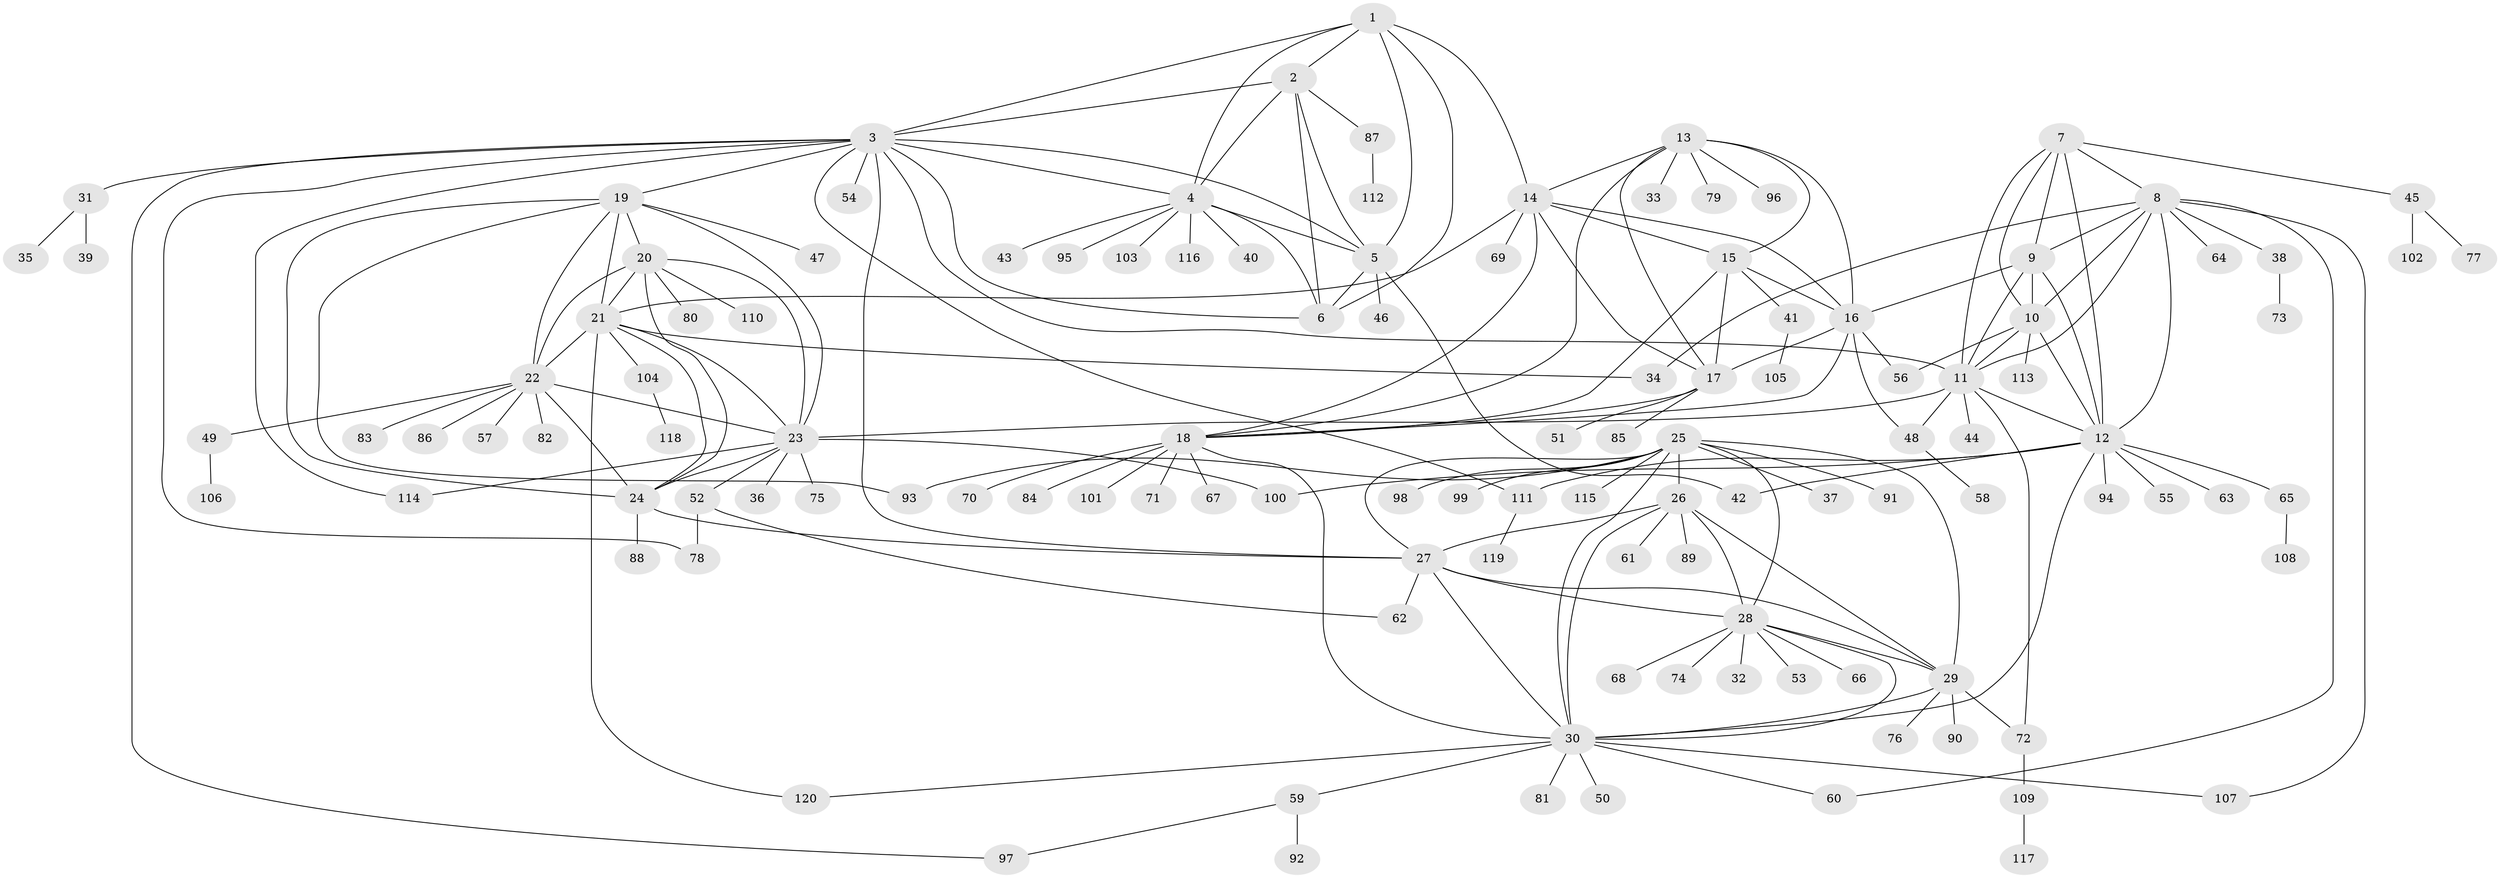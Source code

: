 // coarse degree distribution, {6: 0.0958904109589041, 11: 0.0273972602739726, 7: 0.0547945205479452, 3: 0.0273972602739726, 8: 0.0273972602739726, 4: 0.0273972602739726, 5: 0.0273972602739726, 9: 0.0547945205479452, 10: 0.0136986301369863, 12: 0.0136986301369863, 2: 0.2465753424657534, 1: 0.3835616438356164}
// Generated by graph-tools (version 1.1) at 2025/52/03/04/25 22:52:25]
// undirected, 120 vertices, 190 edges
graph export_dot {
  node [color=gray90,style=filled];
  1;
  2;
  3;
  4;
  5;
  6;
  7;
  8;
  9;
  10;
  11;
  12;
  13;
  14;
  15;
  16;
  17;
  18;
  19;
  20;
  21;
  22;
  23;
  24;
  25;
  26;
  27;
  28;
  29;
  30;
  31;
  32;
  33;
  34;
  35;
  36;
  37;
  38;
  39;
  40;
  41;
  42;
  43;
  44;
  45;
  46;
  47;
  48;
  49;
  50;
  51;
  52;
  53;
  54;
  55;
  56;
  57;
  58;
  59;
  60;
  61;
  62;
  63;
  64;
  65;
  66;
  67;
  68;
  69;
  70;
  71;
  72;
  73;
  74;
  75;
  76;
  77;
  78;
  79;
  80;
  81;
  82;
  83;
  84;
  85;
  86;
  87;
  88;
  89;
  90;
  91;
  92;
  93;
  94;
  95;
  96;
  97;
  98;
  99;
  100;
  101;
  102;
  103;
  104;
  105;
  106;
  107;
  108;
  109;
  110;
  111;
  112;
  113;
  114;
  115;
  116;
  117;
  118;
  119;
  120;
  1 -- 2;
  1 -- 3;
  1 -- 4;
  1 -- 5;
  1 -- 6;
  1 -- 14;
  2 -- 3;
  2 -- 4;
  2 -- 5;
  2 -- 6;
  2 -- 87;
  3 -- 4;
  3 -- 5;
  3 -- 6;
  3 -- 11;
  3 -- 19;
  3 -- 27;
  3 -- 31;
  3 -- 54;
  3 -- 78;
  3 -- 97;
  3 -- 111;
  3 -- 114;
  4 -- 5;
  4 -- 6;
  4 -- 40;
  4 -- 43;
  4 -- 95;
  4 -- 103;
  4 -- 116;
  5 -- 6;
  5 -- 42;
  5 -- 46;
  7 -- 8;
  7 -- 9;
  7 -- 10;
  7 -- 11;
  7 -- 12;
  7 -- 45;
  8 -- 9;
  8 -- 10;
  8 -- 11;
  8 -- 12;
  8 -- 34;
  8 -- 38;
  8 -- 60;
  8 -- 64;
  8 -- 107;
  9 -- 10;
  9 -- 11;
  9 -- 12;
  9 -- 16;
  10 -- 11;
  10 -- 12;
  10 -- 56;
  10 -- 113;
  11 -- 12;
  11 -- 23;
  11 -- 44;
  11 -- 48;
  11 -- 72;
  12 -- 30;
  12 -- 42;
  12 -- 55;
  12 -- 63;
  12 -- 65;
  12 -- 94;
  12 -- 100;
  12 -- 111;
  13 -- 14;
  13 -- 15;
  13 -- 16;
  13 -- 17;
  13 -- 18;
  13 -- 33;
  13 -- 79;
  13 -- 96;
  14 -- 15;
  14 -- 16;
  14 -- 17;
  14 -- 18;
  14 -- 21;
  14 -- 69;
  15 -- 16;
  15 -- 17;
  15 -- 18;
  15 -- 41;
  16 -- 17;
  16 -- 18;
  16 -- 48;
  16 -- 56;
  17 -- 18;
  17 -- 51;
  17 -- 85;
  18 -- 30;
  18 -- 67;
  18 -- 70;
  18 -- 71;
  18 -- 84;
  18 -- 101;
  19 -- 20;
  19 -- 21;
  19 -- 22;
  19 -- 23;
  19 -- 24;
  19 -- 47;
  19 -- 93;
  20 -- 21;
  20 -- 22;
  20 -- 23;
  20 -- 24;
  20 -- 80;
  20 -- 110;
  21 -- 22;
  21 -- 23;
  21 -- 24;
  21 -- 34;
  21 -- 104;
  21 -- 120;
  22 -- 23;
  22 -- 24;
  22 -- 49;
  22 -- 57;
  22 -- 82;
  22 -- 83;
  22 -- 86;
  23 -- 24;
  23 -- 36;
  23 -- 52;
  23 -- 75;
  23 -- 100;
  23 -- 114;
  24 -- 27;
  24 -- 88;
  25 -- 26;
  25 -- 27;
  25 -- 28;
  25 -- 29;
  25 -- 30;
  25 -- 37;
  25 -- 91;
  25 -- 93;
  25 -- 98;
  25 -- 99;
  25 -- 115;
  26 -- 27;
  26 -- 28;
  26 -- 29;
  26 -- 30;
  26 -- 61;
  26 -- 89;
  27 -- 28;
  27 -- 29;
  27 -- 30;
  27 -- 62;
  28 -- 29;
  28 -- 30;
  28 -- 32;
  28 -- 53;
  28 -- 66;
  28 -- 68;
  28 -- 74;
  29 -- 30;
  29 -- 72;
  29 -- 76;
  29 -- 90;
  30 -- 50;
  30 -- 59;
  30 -- 60;
  30 -- 81;
  30 -- 107;
  30 -- 120;
  31 -- 35;
  31 -- 39;
  38 -- 73;
  41 -- 105;
  45 -- 77;
  45 -- 102;
  48 -- 58;
  49 -- 106;
  52 -- 62;
  52 -- 78;
  59 -- 92;
  59 -- 97;
  65 -- 108;
  72 -- 109;
  87 -- 112;
  104 -- 118;
  109 -- 117;
  111 -- 119;
}

